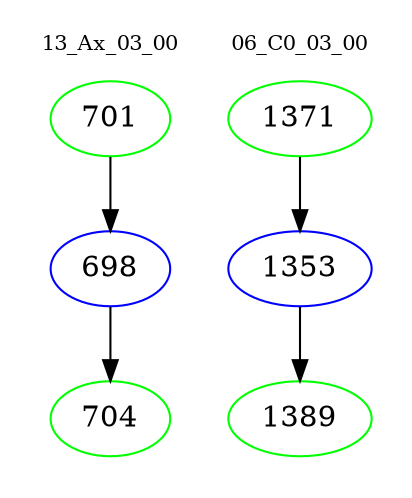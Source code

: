 digraph{
subgraph cluster_0 {
color = white
label = "13_Ax_03_00";
fontsize=10;
T0_701 [label="701", color="green"]
T0_701 -> T0_698 [color="black"]
T0_698 [label="698", color="blue"]
T0_698 -> T0_704 [color="black"]
T0_704 [label="704", color="green"]
}
subgraph cluster_1 {
color = white
label = "06_C0_03_00";
fontsize=10;
T1_1371 [label="1371", color="green"]
T1_1371 -> T1_1353 [color="black"]
T1_1353 [label="1353", color="blue"]
T1_1353 -> T1_1389 [color="black"]
T1_1389 [label="1389", color="green"]
}
}
